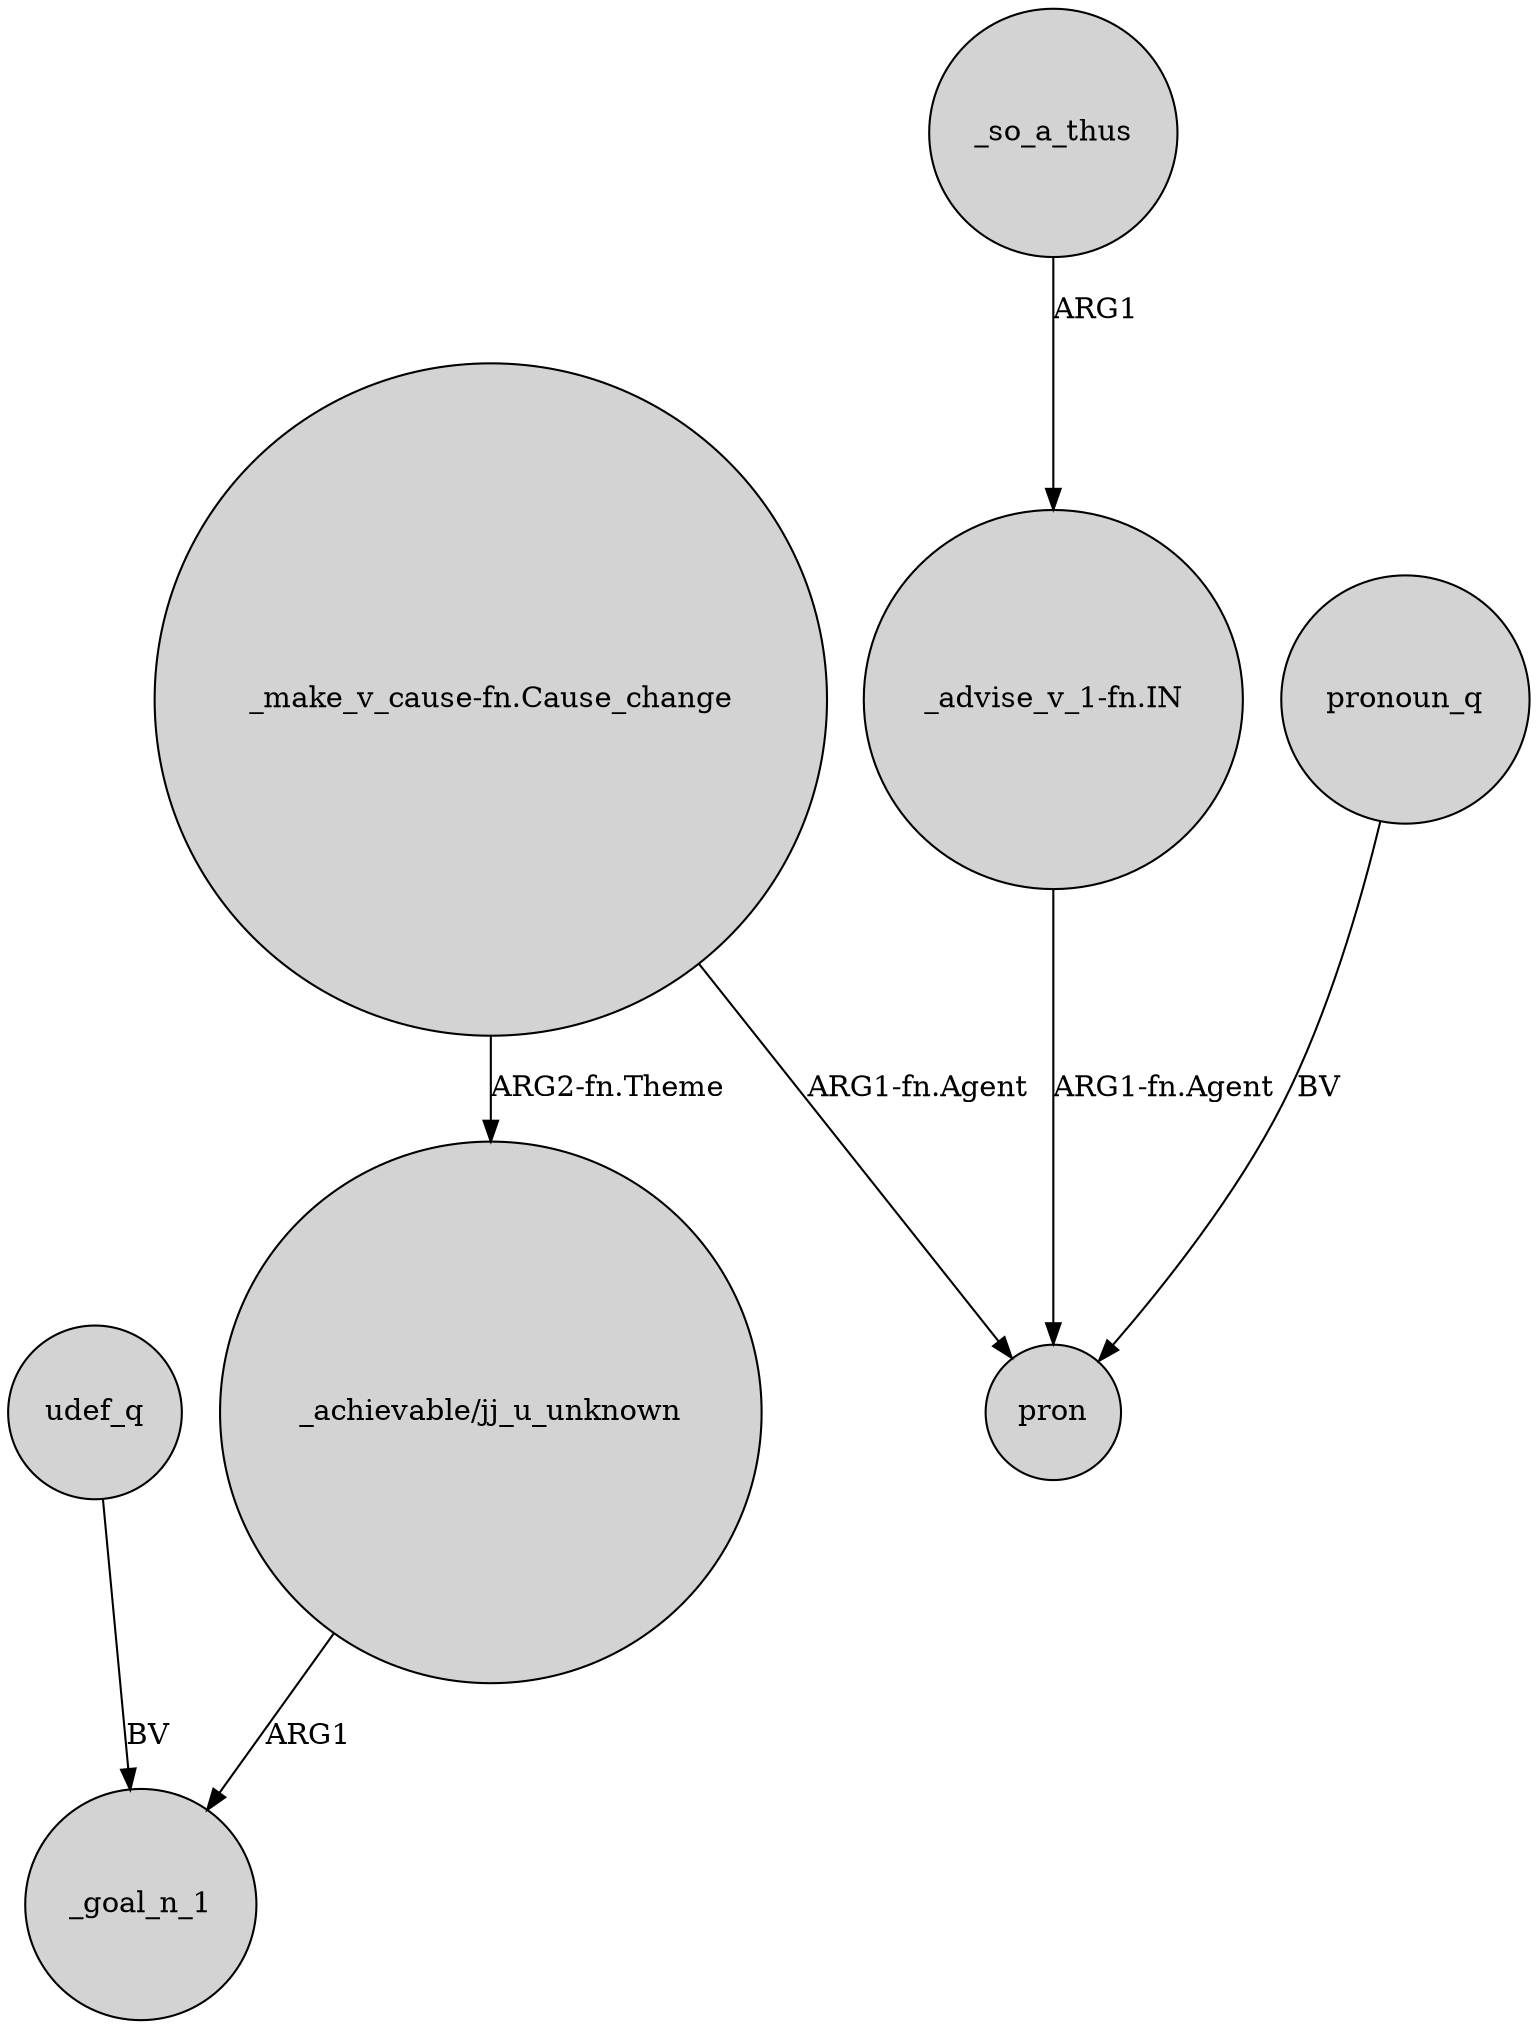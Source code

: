 digraph {
	node [shape=circle style=filled]
	"_achievable/jj_u_unknown" -> _goal_n_1 [label=ARG1]
	"_advise_v_1-fn.IN" -> pron [label="ARG1-fn.Agent"]
	"_make_v_cause-fn.Cause_change" -> "_achievable/jj_u_unknown" [label="ARG2-fn.Theme"]
	pronoun_q -> pron [label=BV]
	_so_a_thus -> "_advise_v_1-fn.IN" [label=ARG1]
	udef_q -> _goal_n_1 [label=BV]
	"_make_v_cause-fn.Cause_change" -> pron [label="ARG1-fn.Agent"]
}

